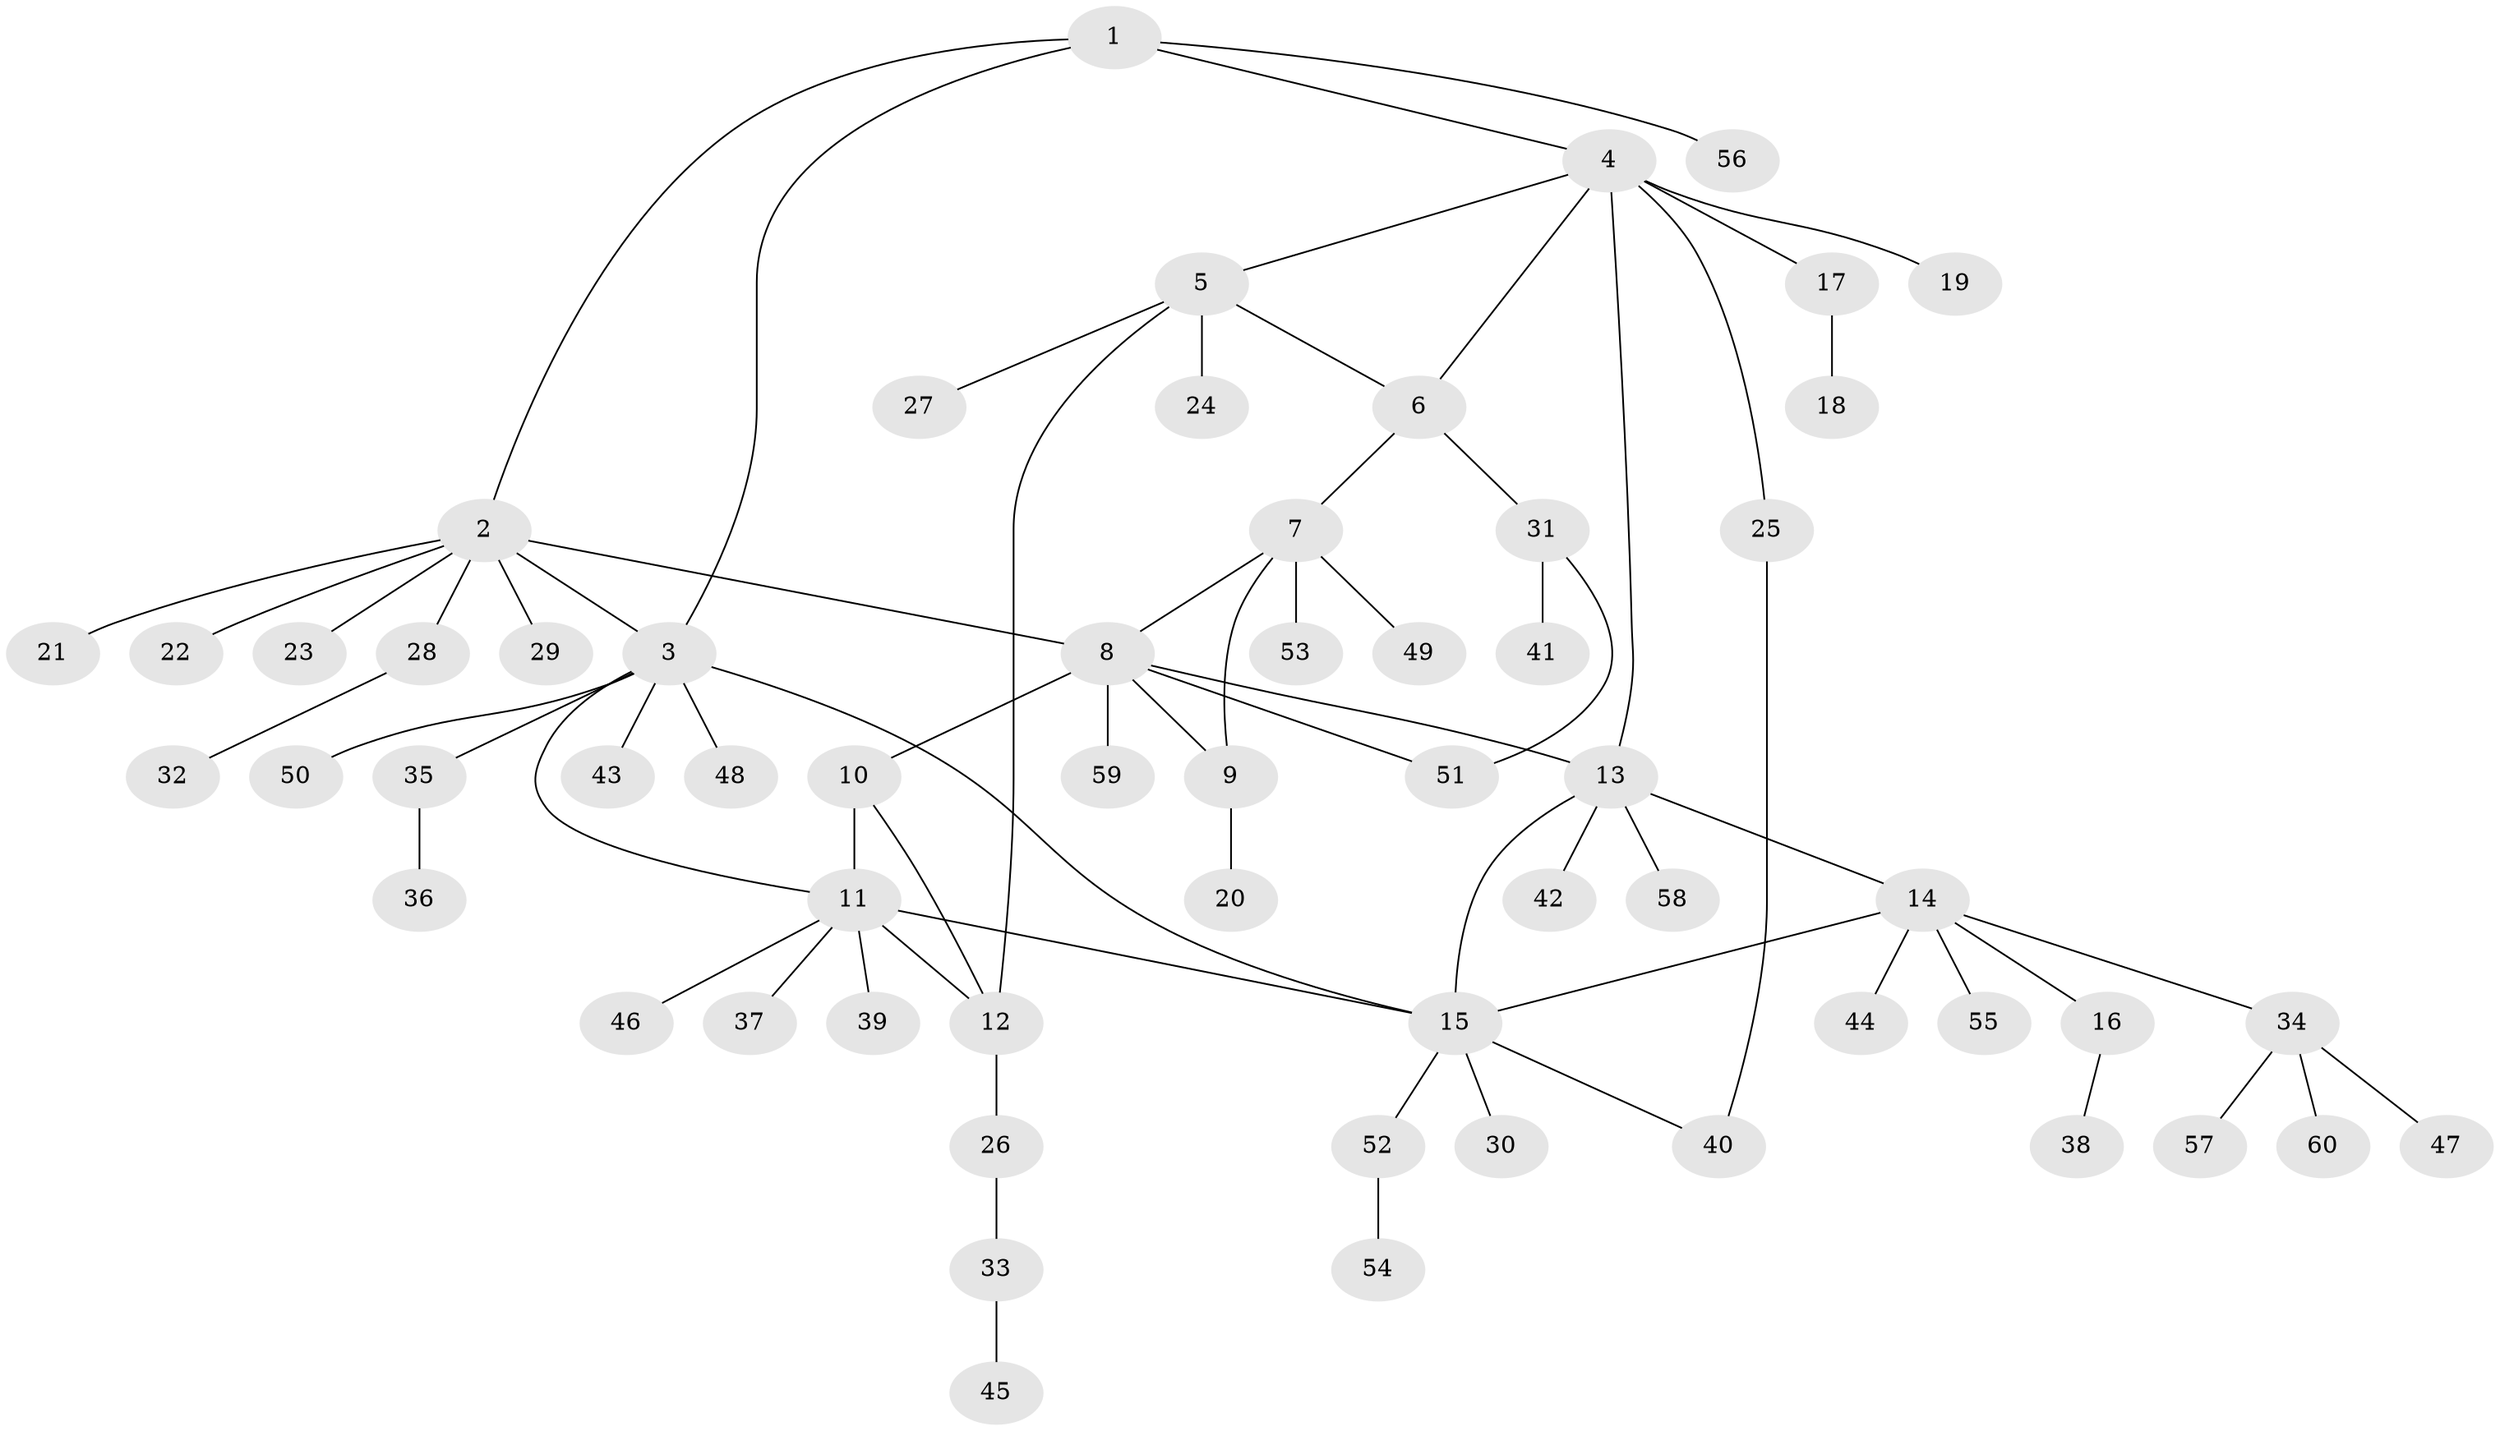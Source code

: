 // Generated by graph-tools (version 1.1) at 2025/11/02/27/25 16:11:32]
// undirected, 60 vertices, 72 edges
graph export_dot {
graph [start="1"]
  node [color=gray90,style=filled];
  1;
  2;
  3;
  4;
  5;
  6;
  7;
  8;
  9;
  10;
  11;
  12;
  13;
  14;
  15;
  16;
  17;
  18;
  19;
  20;
  21;
  22;
  23;
  24;
  25;
  26;
  27;
  28;
  29;
  30;
  31;
  32;
  33;
  34;
  35;
  36;
  37;
  38;
  39;
  40;
  41;
  42;
  43;
  44;
  45;
  46;
  47;
  48;
  49;
  50;
  51;
  52;
  53;
  54;
  55;
  56;
  57;
  58;
  59;
  60;
  1 -- 2;
  1 -- 3;
  1 -- 4;
  1 -- 56;
  2 -- 3;
  2 -- 8;
  2 -- 21;
  2 -- 22;
  2 -- 23;
  2 -- 28;
  2 -- 29;
  3 -- 11;
  3 -- 15;
  3 -- 35;
  3 -- 43;
  3 -- 48;
  3 -- 50;
  4 -- 5;
  4 -- 6;
  4 -- 13;
  4 -- 17;
  4 -- 19;
  4 -- 25;
  5 -- 6;
  5 -- 12;
  5 -- 24;
  5 -- 27;
  6 -- 7;
  6 -- 31;
  7 -- 8;
  7 -- 9;
  7 -- 49;
  7 -- 53;
  8 -- 9;
  8 -- 10;
  8 -- 13;
  8 -- 51;
  8 -- 59;
  9 -- 20;
  10 -- 11;
  10 -- 12;
  11 -- 12;
  11 -- 15;
  11 -- 37;
  11 -- 39;
  11 -- 46;
  12 -- 26;
  13 -- 14;
  13 -- 15;
  13 -- 42;
  13 -- 58;
  14 -- 15;
  14 -- 16;
  14 -- 34;
  14 -- 44;
  14 -- 55;
  15 -- 30;
  15 -- 40;
  15 -- 52;
  16 -- 38;
  17 -- 18;
  25 -- 40;
  26 -- 33;
  28 -- 32;
  31 -- 41;
  31 -- 51;
  33 -- 45;
  34 -- 47;
  34 -- 57;
  34 -- 60;
  35 -- 36;
  52 -- 54;
}
